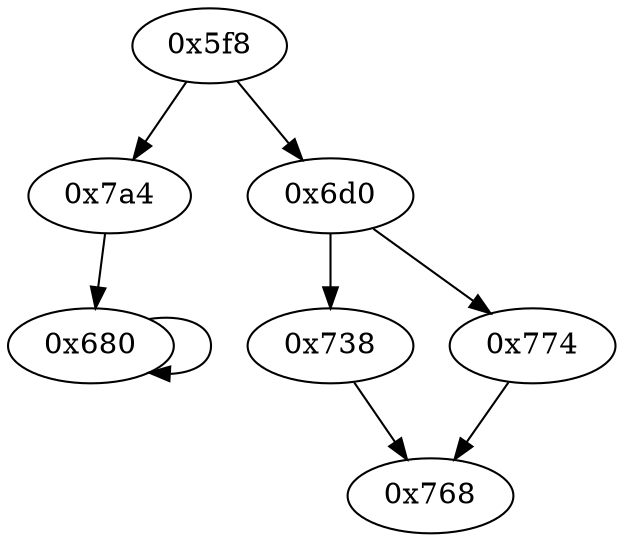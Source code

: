 digraph "" {
	graph ["edge"="{}",
		file="/Users/mark/Documents//论文//第二篇论文//2018-08-24交论文后的备份/2019/CFG/small-programs/1b-1-1-2-1-eq127-0-0-0/1528_\
recovered.dot",
		"graph"="{u'file': u'/Users/mark/Documents//\u8bba\u6587//\u7b2c\u4e8c\u7bc7\u8bba\u6587//2018-08-24\u4ea4\u8bba\u6587\u540e\u7684\u5907\u4efd/\
2019/CFG/small-programs/1b-1-1-2-1-eq127-0-0-0/1528_recovered.dot'}",
		"node"="{u'opcode': u''}"
	];
	"0x680"	 [opcode="[u'ldr', u'cmp', u'mov', u'mov', u'mov', u'b']"];
	"0x680" -> "0x680" [key=0];
"0x738" [opcode="[u'mov', u'bl', u'ldr', u'b']"];
"0x768" [opcode="[u'mov', u'mov', u'b']"];
"0x738" -> "0x768" [key=0];
"0x7a4" [opcode="[u'mov', u'bl', u'ldr', u'b']"];
"0x7a4" -> "0x680" [key=0];
"0x774" [opcode="[u'mov', u'bl', u'ldr', u'b']"];
"0x774" -> "0x768" [key=0];
"0x5f8" [opcode="[u'push', u'add', u'sub', u'mov', u'add', u'str', u'ldr', u'ldr', u'ldr', u'ldr', u'add', u'ldr', u'add', u'ldr', u'add', u'b']"];
"0x5f8" -> "0x7a4" [key=0];
"0x6d0" [opcode="[u'ldr', u'str', u'ldr', u'b']"];
"0x5f8" -> "0x6d0" [key=0];
"0x6d0" -> "0x738" [key=0];
"0x6d0" -> "0x774" [key=0];
}
